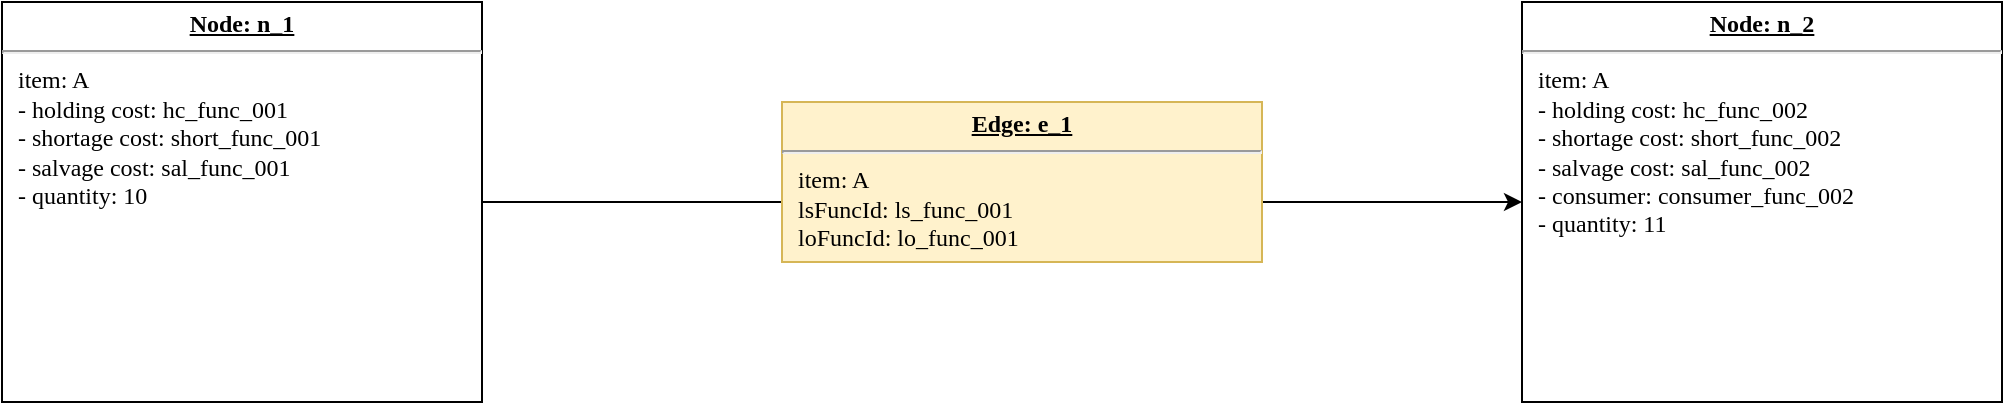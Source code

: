 <mxfile version="21.6.5" type="device" pages="2">
  <diagram name="case_001" id="a7vLg_kUJ39A6495xjC_">
    <mxGraphModel dx="1832" dy="685" grid="1" gridSize="10" guides="1" tooltips="1" connect="1" arrows="1" fold="1" page="0" pageScale="1" pageWidth="827" pageHeight="1169" math="0" shadow="0">
      <root>
        <mxCell id="0" />
        <mxCell id="1" parent="0" />
        <mxCell id="hh33NWKQrPBD1uHWVqGa-15" style="edgeStyle=orthogonalEdgeStyle;rounded=0;orthogonalLoop=1;jettySize=auto;html=1;entryX=0;entryY=0.5;entryDx=0;entryDy=0;" parent="1" source="hh33NWKQrPBD1uHWVqGa-12" target="hh33NWKQrPBD1uHWVqGa-13" edge="1">
          <mxGeometry relative="1" as="geometry" />
        </mxCell>
        <mxCell id="hh33NWKQrPBD1uHWVqGa-12" value="&lt;p style=&quot;margin:0px;margin-top:4px;text-align:center;text-decoration:underline;&quot;&gt;&lt;b&gt;Node: n_1&lt;/b&gt;&lt;/p&gt;&lt;hr&gt;&lt;p style=&quot;margin:0px;margin-left:8px;&quot;&gt;item: A&lt;/p&gt;&lt;p style=&quot;margin:0px;margin-left:8px;&quot;&gt;- holding cost:&amp;nbsp;&lt;span style=&quot;background-color: initial;&quot;&gt;hc_func_001&lt;/span&gt;&lt;/p&gt;&lt;p style=&quot;margin:0px;margin-left:8px;&quot;&gt;- shortage cost:&lt;span style=&quot;background-color: initial;&quot;&gt;&amp;nbsp;short_func_001&lt;/span&gt;&lt;/p&gt;&lt;p style=&quot;margin:0px;margin-left:8px;&quot;&gt;- salvage cost:&lt;span style=&quot;background-color: initial;&quot;&gt;&amp;nbsp;sal_func_001&lt;/span&gt;&lt;/p&gt;&lt;p style=&quot;margin:0px;margin-left:8px;&quot;&gt;- quantity: 10&lt;br&gt;&lt;/p&gt;" style="verticalAlign=top;align=left;overflow=fill;fontSize=12;fontFamily=monaco;html=1;whiteSpace=wrap;" parent="1" vertex="1">
          <mxGeometry x="-80" y="160" width="240" height="200" as="geometry" />
        </mxCell>
        <mxCell id="hh33NWKQrPBD1uHWVqGa-13" value="&lt;p style=&quot;margin:0px;margin-top:4px;text-align:center;text-decoration:underline;&quot;&gt;&lt;b&gt;Node: n_2&lt;/b&gt;&lt;/p&gt;&lt;hr&gt;&lt;p style=&quot;margin:0px;margin-left:8px;&quot;&gt;item: A&lt;/p&gt;&lt;p style=&quot;margin:0px;margin-left:8px;&quot;&gt;- holding cost:&amp;nbsp;&lt;span style=&quot;background-color: initial;&quot;&gt;hc_func_002&lt;/span&gt;&lt;/p&gt;&lt;p style=&quot;margin:0px;margin-left:8px;&quot;&gt;- shortage cost:&amp;nbsp;&lt;span style=&quot;background-color: initial;&quot;&gt;short_func_002&lt;/span&gt;&lt;/p&gt;&lt;p style=&quot;margin:0px;margin-left:8px;&quot;&gt;- salvage cost:&amp;nbsp;&lt;span style=&quot;background-color: initial;&quot;&gt;sal_func_002&lt;/span&gt;&lt;/p&gt;&lt;p style=&quot;margin:0px;margin-left:8px;&quot;&gt;- consumer:&amp;nbsp;&lt;span style=&quot;background-color: initial;&quot;&gt;consumer_func_002&lt;/span&gt;&lt;/p&gt;&lt;p style=&quot;margin:0px;margin-left:8px;&quot;&gt;- quantity: 11&lt;br&gt;&lt;/p&gt;" style="verticalAlign=top;align=left;overflow=fill;fontSize=12;fontFamily=monaco;html=1;whiteSpace=wrap;" parent="1" vertex="1">
          <mxGeometry x="680" y="160" width="240" height="200" as="geometry" />
        </mxCell>
        <mxCell id="hh33NWKQrPBD1uHWVqGa-14" value="&lt;p style=&quot;margin:0px;margin-top:4px;text-align:center;text-decoration:underline;&quot;&gt;&lt;b&gt;Edge: e_1&lt;/b&gt;&lt;/p&gt;&lt;hr&gt;&lt;p style=&quot;margin:0px;margin-left:8px;&quot;&gt;item: A&lt;/p&gt;&lt;p style=&quot;margin:0px;margin-left:8px;&quot;&gt;lsFuncId: ls_func_001&lt;br&gt;&lt;/p&gt;&lt;p style=&quot;margin:0px;margin-left:8px;&quot;&gt;loFuncId: lo_func_001&lt;/p&gt;" style="verticalAlign=top;align=left;overflow=fill;fontSize=12;fontFamily=monaco;html=1;whiteSpace=wrap;fillColor=#fff2cc;strokeColor=#d6b656;" parent="1" vertex="1">
          <mxGeometry x="310" y="210" width="240" height="80" as="geometry" />
        </mxCell>
      </root>
    </mxGraphModel>
  </diagram>
  <diagram name="case_002" id="_DWfDWebdikTu8DafHmy">
    <mxGraphModel dx="1832" dy="685" grid="1" gridSize="10" guides="1" tooltips="1" connect="1" arrows="1" fold="1" page="0" pageScale="1" pageWidth="827" pageHeight="1169" math="0" shadow="0">
      <root>
        <mxCell id="qSmkFl-sS3QxVQhh5-VJ-0" />
        <mxCell id="qSmkFl-sS3QxVQhh5-VJ-1" parent="qSmkFl-sS3QxVQhh5-VJ-0" />
        <mxCell id="qSmkFl-sS3QxVQhh5-VJ-3" value="&lt;p style=&quot;margin:0px;margin-top:4px;text-align:center;text-decoration:underline;&quot;&gt;&lt;b&gt;Node: n_1&lt;/b&gt;&lt;/p&gt;&lt;hr&gt;&lt;p style=&quot;margin:0px;margin-left:8px;&quot;&gt;item: A&lt;/p&gt;&lt;p style=&quot;margin:0px;margin-left:8px;&quot;&gt;- holding cost:&lt;span style=&quot;background-color: initial;&quot;&gt;&amp;nbsp;hc_func_001&lt;/span&gt;&lt;/p&gt;&lt;p style=&quot;margin:0px;margin-left:8px;&quot;&gt;- shortage cost:&lt;span style=&quot;background-color: initial;&quot;&gt;&amp;nbsp;short_func_001&lt;/span&gt;&lt;/p&gt;&lt;p style=&quot;margin:0px;margin-left:8px;&quot;&gt;- salvage cost:&lt;span style=&quot;background-color: initial;&quot;&gt;&amp;nbsp;sal_func_001&lt;/span&gt;&lt;/p&gt;&lt;p style=&quot;margin:0px;margin-left:8px;&quot;&gt;- quantity: 10&lt;span style=&quot;background-color: initial;&quot;&gt;&lt;br&gt;&lt;/span&gt;&lt;/p&gt;" style="verticalAlign=top;align=left;overflow=fill;fontSize=12;fontFamily=monaco;html=1;whiteSpace=wrap;" parent="qSmkFl-sS3QxVQhh5-VJ-1" vertex="1">
          <mxGeometry x="-80" y="160" width="280" height="200" as="geometry" />
        </mxCell>
        <mxCell id="h6XaJZaGXa5gDdI2SNHp-9" style="edgeStyle=orthogonalEdgeStyle;rounded=0;orthogonalLoop=1;jettySize=auto;html=1;entryX=0.5;entryY=0;entryDx=0;entryDy=0;" parent="qSmkFl-sS3QxVQhh5-VJ-1" source="qSmkFl-sS3QxVQhh5-VJ-4" target="h6XaJZaGXa5gDdI2SNHp-7" edge="1">
          <mxGeometry relative="1" as="geometry" />
        </mxCell>
        <mxCell id="qSmkFl-sS3QxVQhh5-VJ-4" value="&lt;p style=&quot;margin:0px;margin-top:4px;text-align:center;text-decoration:underline;&quot;&gt;&lt;b&gt;Node: n_3&lt;/b&gt;&lt;/p&gt;&lt;hr&gt;&lt;p style=&quot;border-color: var(--border-color); margin: 0px 0px 0px 8px;&quot;&gt;item: A&lt;/p&gt;&lt;p style=&quot;border-color: var(--border-color); margin: 0px 0px 0px 8px;&quot;&gt;- holding cost:&amp;nbsp;hc_func_101&lt;/p&gt;&lt;p style=&quot;border-color: var(--border-color); margin: 0px 0px 0px 8px;&quot;&gt;- shortage cost:&lt;span style=&quot;border-color: var(--border-color); background-color: initial;&quot;&gt;&amp;nbsp;short_func_101&lt;/span&gt;&lt;/p&gt;&lt;p style=&quot;border-color: var(--border-color); margin: 0px 0px 0px 8px;&quot;&gt;- salvage cost:&lt;span style=&quot;border-color: var(--border-color); background-color: initial;&quot;&gt;&amp;nbsp;sal_func_101&lt;/span&gt;&lt;/p&gt;&lt;p style=&quot;border-color: var(--border-color); margin: 0px 0px 0px 8px;&quot;&gt;&lt;span style=&quot;border-color: var(--border-color); background-color: initial;&quot;&gt;- quantity: 12&lt;br&gt;&lt;/span&gt;&lt;/p&gt;&lt;p style=&quot;border-color: var(--border-color); margin: 0px 0px 0px 8px;&quot;&gt;item: B&lt;/p&gt;&lt;p style=&quot;border-color: var(--border-color); margin: 0px 0px 0px 8px;&quot;&gt;- holding cost:&amp;nbsp;hc_func_102&lt;/p&gt;&lt;p style=&quot;border-color: var(--border-color); margin: 0px 0px 0px 8px;&quot;&gt;- shortage cost:&amp;nbsp;short_func_102&lt;/p&gt;&lt;p style=&quot;border-color: var(--border-color); margin: 0px 0px 0px 8px;&quot;&gt;&lt;span style=&quot;border-color: var(--border-color); background-color: initial;&quot;&gt;&lt;/span&gt;&lt;/p&gt;&lt;p style=&quot;border-color: var(--border-color); margin: 0px 0px 0px 8px;&quot;&gt;- salvage cost:&lt;span style=&quot;border-color: var(--border-color); background-color: initial;&quot;&gt;&amp;nbsp;sal_func_102&lt;/span&gt;&lt;/p&gt;&lt;p style=&quot;border-color: var(--border-color); margin: 0px 0px 0px 8px;&quot;&gt;&lt;span style=&quot;border-color: var(--border-color); background-color: initial;&quot;&gt;- quantity: 13&lt;br&gt;&lt;/span&gt;&lt;/p&gt;&lt;p style=&quot;margin:0px;margin-left:8px;&quot;&gt;item: C&lt;/p&gt;&lt;p style=&quot;border-color: var(--border-color); margin: 0px 0px 0px 8px;&quot;&gt;- holding cost:&amp;nbsp;hc_func_003&lt;/p&gt;&lt;p style=&quot;border-color: var(--border-color); margin: 0px 0px 0px 8px;&quot;&gt;- shortage cost:&lt;span style=&quot;border-color: var(--border-color); background-color: initial;&quot;&gt;&amp;nbsp;short_func_003&lt;/span&gt;&lt;/p&gt;&lt;p style=&quot;border-color: var(--border-color); margin: 0px 0px 0px 8px;&quot;&gt;- salvage cost:&lt;span style=&quot;border-color: var(--border-color); background-color: initial;&quot;&gt;&amp;nbsp;sal_func_003&lt;/span&gt;&lt;/p&gt;&lt;p style=&quot;border-color: var(--border-color); margin: 0px 0px 0px 8px;&quot;&gt;&lt;span style=&quot;border-color: var(--border-color); background-color: initial;&quot;&gt;- quantity: 14&lt;br&gt;&lt;/span&gt;&lt;/p&gt;&lt;p style=&quot;margin:0px;margin-left:8px;&quot;&gt;manufacture:&lt;br&gt;&lt;/p&gt;&lt;p style=&quot;margin:0px;margin-left:8px;&quot;&gt;- C&lt;/p&gt;&lt;p style=&quot;margin:0px;margin-left:8px;&quot;&gt;&amp;nbsp; - 1*A + 2*B&lt;/p&gt;&lt;p style=&quot;margin:0px;margin-left:8px;&quot;&gt;&amp;nbsp; -&amp;nbsp;process_time: 2.1&lt;/p&gt;" style="verticalAlign=top;align=left;overflow=fill;fontSize=12;fontFamily=monaco;html=1;whiteSpace=wrap;" parent="qSmkFl-sS3QxVQhh5-VJ-1" vertex="1">
          <mxGeometry x="640" y="160" width="280" height="360" as="geometry" />
        </mxCell>
        <mxCell id="qSmkFl-sS3QxVQhh5-VJ-5" value="&lt;p style=&quot;margin:0px;margin-top:4px;text-align:center;text-decoration:underline;&quot;&gt;&lt;b&gt;Edge: e_1&lt;/b&gt;&lt;/p&gt;&lt;hr&gt;&lt;p style=&quot;margin:0px;margin-left:8px;&quot;&gt;item: A&lt;/p&gt;&lt;p style=&quot;margin:0px;margin-left:8px;&quot;&gt;lsFuncId: ls_func_001&lt;br&gt;&lt;/p&gt;&lt;p style=&quot;margin:0px;margin-left:8px;&quot;&gt;loFuncId: lo_func_001&lt;/p&gt;" style="verticalAlign=top;align=left;overflow=fill;fontSize=12;fontFamily=monaco;html=1;whiteSpace=wrap;fillColor=#fff2cc;strokeColor=#d6b656;" parent="qSmkFl-sS3QxVQhh5-VJ-1" vertex="1">
          <mxGeometry x="280" y="160" width="240" height="80" as="geometry" />
        </mxCell>
        <mxCell id="h6XaJZaGXa5gDdI2SNHp-0" value="&lt;p style=&quot;margin:0px;margin-top:4px;text-align:center;text-decoration:underline;&quot;&gt;&lt;b&gt;Node: n_2&lt;/b&gt;&lt;/p&gt;&lt;hr&gt;&lt;p style=&quot;border-color: var(--border-color); margin: 0px 0px 0px 8px;&quot;&gt;item: B&lt;/p&gt;&lt;p style=&quot;border-color: var(--border-color); margin: 0px 0px 0px 8px;&quot;&gt;- holding cost:&amp;nbsp;hc_func_002&lt;/p&gt;&lt;p style=&quot;border-color: var(--border-color); margin: 0px 0px 0px 8px;&quot;&gt;- shortage cost:&lt;span style=&quot;border-color: var(--border-color); background-color: initial;&quot;&gt;&amp;nbsp;short_func_002&lt;/span&gt;&lt;/p&gt;&lt;p style=&quot;border-color: var(--border-color); margin: 0px 0px 0px 8px;&quot;&gt;- salvage cost:&lt;span style=&quot;border-color: var(--border-color); background-color: initial;&quot;&gt;&amp;nbsp;sal_func_002&lt;/span&gt;&lt;/p&gt;&lt;p style=&quot;border-color: var(--border-color); margin: 0px 0px 0px 8px;&quot;&gt;&lt;span style=&quot;border-color: var(--border-color); background-color: initial;&quot;&gt;- quantity: 11&lt;br&gt;&lt;/span&gt;&lt;/p&gt;" style="verticalAlign=top;align=left;overflow=fill;fontSize=12;fontFamily=monaco;html=1;whiteSpace=wrap;" parent="qSmkFl-sS3QxVQhh5-VJ-1" vertex="1">
          <mxGeometry x="-80" y="400" width="280" height="200" as="geometry" />
        </mxCell>
        <mxCell id="h6XaJZaGXa5gDdI2SNHp-1" value="&lt;p style=&quot;margin:0px;margin-top:4px;text-align:center;text-decoration:underline;&quot;&gt;&lt;b&gt;Edge: e_2&lt;/b&gt;&lt;/p&gt;&lt;hr&gt;&lt;p style=&quot;margin:0px;margin-left:8px;&quot;&gt;item: B&lt;/p&gt;&lt;p style=&quot;margin:0px;margin-left:8px;&quot;&gt;lsFuncId: ls_func_002&lt;br&gt;&lt;/p&gt;&lt;p style=&quot;margin:0px;margin-left:8px;&quot;&gt;loFuncId: lo_func_002&lt;/p&gt;" style="verticalAlign=top;align=left;overflow=fill;fontSize=12;fontFamily=monaco;html=1;whiteSpace=wrap;fillColor=#fff2cc;strokeColor=#d6b656;" parent="qSmkFl-sS3QxVQhh5-VJ-1" vertex="1">
          <mxGeometry x="280" y="520" width="240" height="80" as="geometry" />
        </mxCell>
        <mxCell id="h6XaJZaGXa5gDdI2SNHp-5" value="" style="edgeStyle=elbowEdgeStyle;elbow=horizontal;endArrow=classic;html=1;curved=0;rounded=0;endSize=8;startSize=8;exitX=1;exitY=0.5;exitDx=0;exitDy=0;entryX=0.011;entryY=0.397;entryDx=0;entryDy=0;entryPerimeter=0;" parent="qSmkFl-sS3QxVQhh5-VJ-1" source="qSmkFl-sS3QxVQhh5-VJ-3" target="qSmkFl-sS3QxVQhh5-VJ-4" edge="1">
          <mxGeometry width="50" height="50" relative="1" as="geometry">
            <mxPoint x="300" y="400" as="sourcePoint" />
            <mxPoint x="350" y="350" as="targetPoint" />
          </mxGeometry>
        </mxCell>
        <mxCell id="h6XaJZaGXa5gDdI2SNHp-6" value="" style="edgeStyle=elbowEdgeStyle;elbow=horizontal;endArrow=classic;html=1;curved=0;rounded=0;endSize=8;startSize=8;exitX=1;exitY=0.5;exitDx=0;exitDy=0;entryX=0;entryY=0.75;entryDx=0;entryDy=0;" parent="qSmkFl-sS3QxVQhh5-VJ-1" source="h6XaJZaGXa5gDdI2SNHp-0" target="qSmkFl-sS3QxVQhh5-VJ-4" edge="1">
          <mxGeometry width="50" height="50" relative="1" as="geometry">
            <mxPoint x="360" y="450" as="sourcePoint" />
            <mxPoint x="410" y="400" as="targetPoint" />
          </mxGeometry>
        </mxCell>
        <mxCell id="h6XaJZaGXa5gDdI2SNHp-7" value="&lt;p style=&quot;margin:0px;margin-top:4px;text-align:center;text-decoration:underline;&quot;&gt;&lt;b&gt;Node: n_4&lt;/b&gt;&lt;/p&gt;&lt;hr&gt;&lt;p style=&quot;border-color: var(--border-color); margin: 0px 0px 0px 8px;&quot;&gt;item: C&lt;/p&gt;&lt;p style=&quot;border-color: var(--border-color); margin: 0px 0px 0px 8px;&quot;&gt;- holding cost:&amp;nbsp;hc_func_004&lt;/p&gt;&lt;p style=&quot;border-color: var(--border-color); margin: 0px 0px 0px 8px;&quot;&gt;- shortage cost:&amp;nbsp;short_func_004&lt;/p&gt;&lt;p style=&quot;border-color: var(--border-color); margin: 0px 0px 0px 8px;&quot;&gt;- salvage cost:&lt;span style=&quot;border-color: var(--border-color); background-color: initial;&quot;&gt;&amp;nbsp;sal_func_004&lt;/span&gt;&lt;/p&gt;&lt;p style=&quot;margin:0px;margin-left:8px;&quot;&gt;- consumer:&amp;nbsp;&lt;span style=&quot;background-color: initial;&quot;&gt;consumer_func_004&lt;/span&gt;&lt;/p&gt;&lt;p style=&quot;margin:0px;margin-left:8px;&quot;&gt;&lt;span style=&quot;background-color: initial;&quot;&gt;- quantity: 15&lt;br&gt;&lt;/span&gt;&lt;/p&gt;" style="verticalAlign=top;align=left;overflow=fill;fontSize=12;fontFamily=monaco;html=1;whiteSpace=wrap;" parent="qSmkFl-sS3QxVQhh5-VJ-1" vertex="1">
          <mxGeometry x="640" y="680" width="280" height="240" as="geometry" />
        </mxCell>
        <mxCell id="MsH4ceOe-03Ls03IIxx2-0" value="&lt;p style=&quot;margin:0px;margin-top:4px;text-align:center;text-decoration:underline;&quot;&gt;&lt;b&gt;Edge: e_3&lt;/b&gt;&lt;/p&gt;&lt;hr&gt;&lt;p style=&quot;margin:0px;margin-left:8px;&quot;&gt;item: C&lt;/p&gt;&lt;p style=&quot;margin:0px;margin-left:8px;&quot;&gt;lsFuncId: ls_func_003&lt;br&gt;&lt;/p&gt;&lt;p style=&quot;margin:0px;margin-left:8px;&quot;&gt;loFuncId: lo_func_003&lt;/p&gt;" style="verticalAlign=top;align=left;overflow=fill;fontSize=12;fontFamily=monaco;html=1;whiteSpace=wrap;fillColor=#fff2cc;strokeColor=#d6b656;" parent="qSmkFl-sS3QxVQhh5-VJ-1" vertex="1">
          <mxGeometry x="800" y="560" width="240" height="80" as="geometry" />
        </mxCell>
      </root>
    </mxGraphModel>
  </diagram>
</mxfile>
